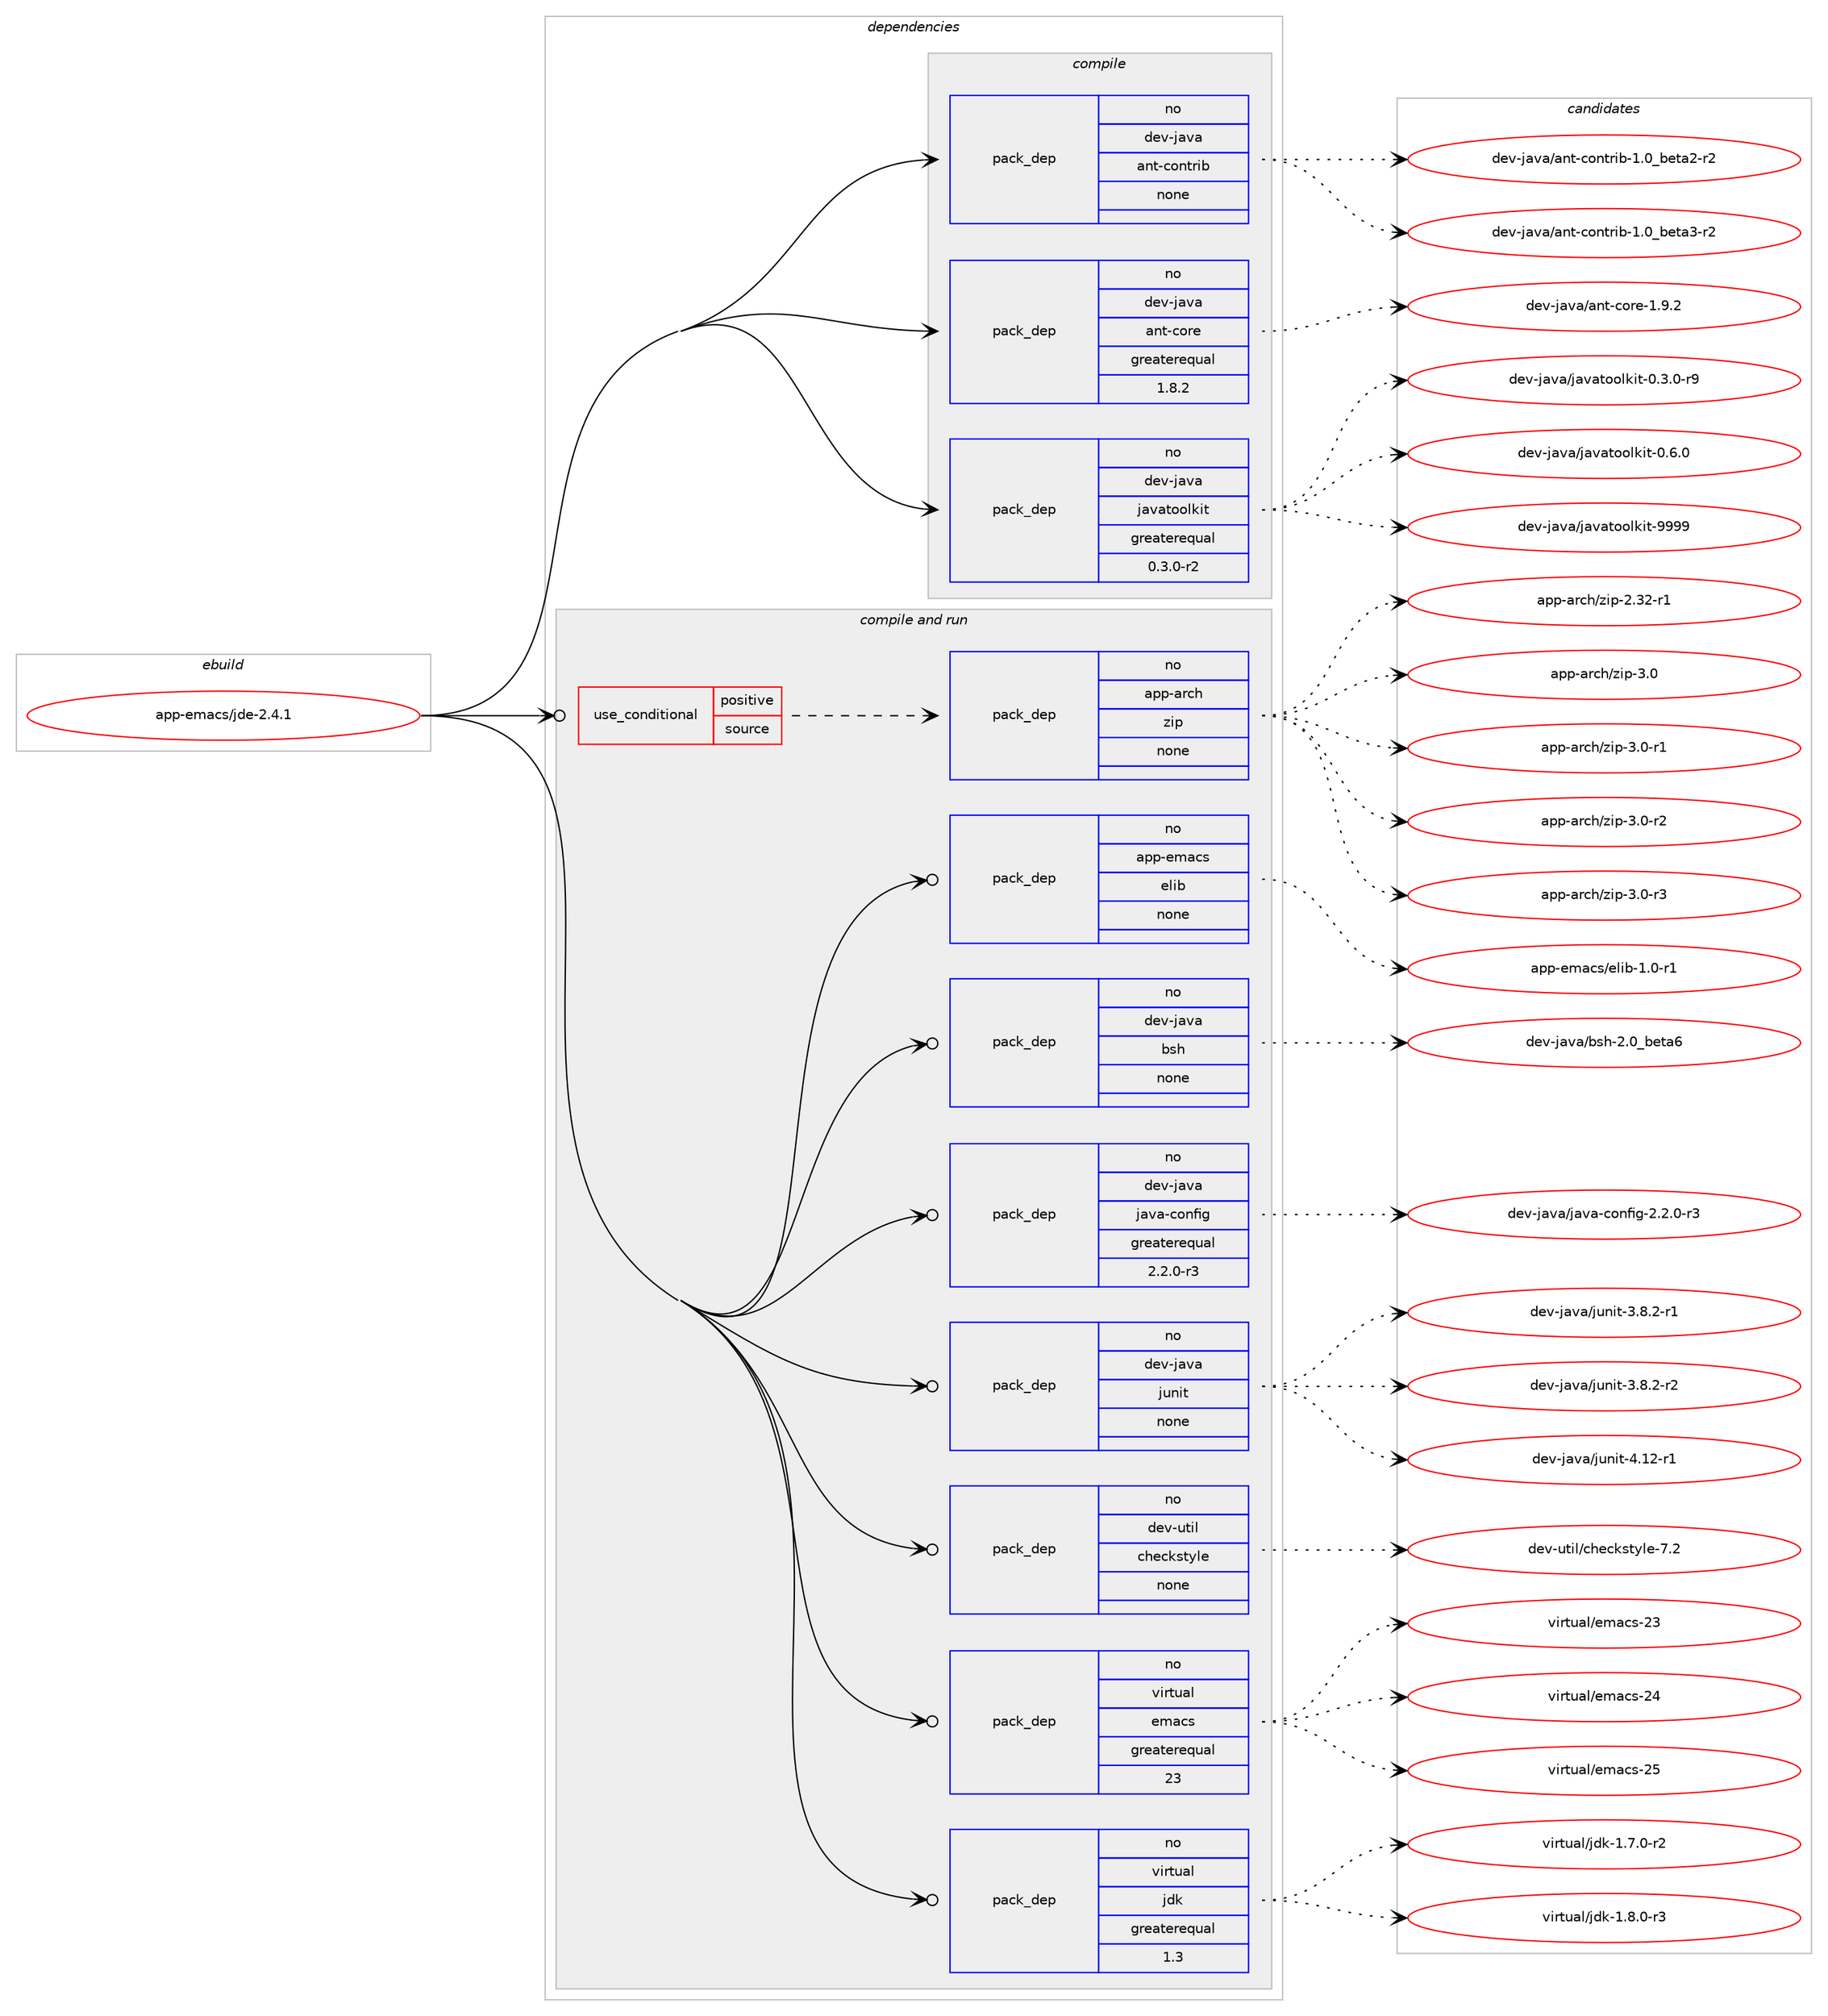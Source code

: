 digraph prolog {

# *************
# Graph options
# *************

newrank=true;
concentrate=true;
compound=true;
graph [rankdir=LR,fontname=Helvetica,fontsize=10,ranksep=1.5];#, ranksep=2.5, nodesep=0.2];
edge  [arrowhead=vee];
node  [fontname=Helvetica,fontsize=10];

# **********
# The ebuild
# **********

subgraph cluster_leftcol {
color=gray;
rank=same;
label=<<i>ebuild</i>>;
id [label="app-emacs/jde-2.4.1", color=red, width=4, href="../app-emacs/jde-2.4.1.svg"];
}

# ****************
# The dependencies
# ****************

subgraph cluster_midcol {
color=gray;
label=<<i>dependencies</i>>;
subgraph cluster_compile {
fillcolor="#eeeeee";
style=filled;
label=<<i>compile</i>>;
subgraph pack14581 {
dependency19917 [label=<<TABLE BORDER="0" CELLBORDER="1" CELLSPACING="0" CELLPADDING="4" WIDTH="220"><TR><TD ROWSPAN="6" CELLPADDING="30">pack_dep</TD></TR><TR><TD WIDTH="110">no</TD></TR><TR><TD>dev-java</TD></TR><TR><TD>ant-contrib</TD></TR><TR><TD>none</TD></TR><TR><TD></TD></TR></TABLE>>, shape=none, color=blue];
}
id:e -> dependency19917:w [weight=20,style="solid",arrowhead="vee"];
subgraph pack14582 {
dependency19918 [label=<<TABLE BORDER="0" CELLBORDER="1" CELLSPACING="0" CELLPADDING="4" WIDTH="220"><TR><TD ROWSPAN="6" CELLPADDING="30">pack_dep</TD></TR><TR><TD WIDTH="110">no</TD></TR><TR><TD>dev-java</TD></TR><TR><TD>ant-core</TD></TR><TR><TD>greaterequal</TD></TR><TR><TD>1.8.2</TD></TR></TABLE>>, shape=none, color=blue];
}
id:e -> dependency19918:w [weight=20,style="solid",arrowhead="vee"];
subgraph pack14583 {
dependency19919 [label=<<TABLE BORDER="0" CELLBORDER="1" CELLSPACING="0" CELLPADDING="4" WIDTH="220"><TR><TD ROWSPAN="6" CELLPADDING="30">pack_dep</TD></TR><TR><TD WIDTH="110">no</TD></TR><TR><TD>dev-java</TD></TR><TR><TD>javatoolkit</TD></TR><TR><TD>greaterequal</TD></TR><TR><TD>0.3.0-r2</TD></TR></TABLE>>, shape=none, color=blue];
}
id:e -> dependency19919:w [weight=20,style="solid",arrowhead="vee"];
}
subgraph cluster_compileandrun {
fillcolor="#eeeeee";
style=filled;
label=<<i>compile and run</i>>;
subgraph cond4926 {
dependency19920 [label=<<TABLE BORDER="0" CELLBORDER="1" CELLSPACING="0" CELLPADDING="4"><TR><TD ROWSPAN="3" CELLPADDING="10">use_conditional</TD></TR><TR><TD>positive</TD></TR><TR><TD>source</TD></TR></TABLE>>, shape=none, color=red];
subgraph pack14584 {
dependency19921 [label=<<TABLE BORDER="0" CELLBORDER="1" CELLSPACING="0" CELLPADDING="4" WIDTH="220"><TR><TD ROWSPAN="6" CELLPADDING="30">pack_dep</TD></TR><TR><TD WIDTH="110">no</TD></TR><TR><TD>app-arch</TD></TR><TR><TD>zip</TD></TR><TR><TD>none</TD></TR><TR><TD></TD></TR></TABLE>>, shape=none, color=blue];
}
dependency19920:e -> dependency19921:w [weight=20,style="dashed",arrowhead="vee"];
}
id:e -> dependency19920:w [weight=20,style="solid",arrowhead="odotvee"];
subgraph pack14585 {
dependency19922 [label=<<TABLE BORDER="0" CELLBORDER="1" CELLSPACING="0" CELLPADDING="4" WIDTH="220"><TR><TD ROWSPAN="6" CELLPADDING="30">pack_dep</TD></TR><TR><TD WIDTH="110">no</TD></TR><TR><TD>app-emacs</TD></TR><TR><TD>elib</TD></TR><TR><TD>none</TD></TR><TR><TD></TD></TR></TABLE>>, shape=none, color=blue];
}
id:e -> dependency19922:w [weight=20,style="solid",arrowhead="odotvee"];
subgraph pack14586 {
dependency19923 [label=<<TABLE BORDER="0" CELLBORDER="1" CELLSPACING="0" CELLPADDING="4" WIDTH="220"><TR><TD ROWSPAN="6" CELLPADDING="30">pack_dep</TD></TR><TR><TD WIDTH="110">no</TD></TR><TR><TD>dev-java</TD></TR><TR><TD>bsh</TD></TR><TR><TD>none</TD></TR><TR><TD></TD></TR></TABLE>>, shape=none, color=blue];
}
id:e -> dependency19923:w [weight=20,style="solid",arrowhead="odotvee"];
subgraph pack14587 {
dependency19924 [label=<<TABLE BORDER="0" CELLBORDER="1" CELLSPACING="0" CELLPADDING="4" WIDTH="220"><TR><TD ROWSPAN="6" CELLPADDING="30">pack_dep</TD></TR><TR><TD WIDTH="110">no</TD></TR><TR><TD>dev-java</TD></TR><TR><TD>java-config</TD></TR><TR><TD>greaterequal</TD></TR><TR><TD>2.2.0-r3</TD></TR></TABLE>>, shape=none, color=blue];
}
id:e -> dependency19924:w [weight=20,style="solid",arrowhead="odotvee"];
subgraph pack14588 {
dependency19925 [label=<<TABLE BORDER="0" CELLBORDER="1" CELLSPACING="0" CELLPADDING="4" WIDTH="220"><TR><TD ROWSPAN="6" CELLPADDING="30">pack_dep</TD></TR><TR><TD WIDTH="110">no</TD></TR><TR><TD>dev-java</TD></TR><TR><TD>junit</TD></TR><TR><TD>none</TD></TR><TR><TD></TD></TR></TABLE>>, shape=none, color=blue];
}
id:e -> dependency19925:w [weight=20,style="solid",arrowhead="odotvee"];
subgraph pack14589 {
dependency19926 [label=<<TABLE BORDER="0" CELLBORDER="1" CELLSPACING="0" CELLPADDING="4" WIDTH="220"><TR><TD ROWSPAN="6" CELLPADDING="30">pack_dep</TD></TR><TR><TD WIDTH="110">no</TD></TR><TR><TD>dev-util</TD></TR><TR><TD>checkstyle</TD></TR><TR><TD>none</TD></TR><TR><TD></TD></TR></TABLE>>, shape=none, color=blue];
}
id:e -> dependency19926:w [weight=20,style="solid",arrowhead="odotvee"];
subgraph pack14590 {
dependency19927 [label=<<TABLE BORDER="0" CELLBORDER="1" CELLSPACING="0" CELLPADDING="4" WIDTH="220"><TR><TD ROWSPAN="6" CELLPADDING="30">pack_dep</TD></TR><TR><TD WIDTH="110">no</TD></TR><TR><TD>virtual</TD></TR><TR><TD>emacs</TD></TR><TR><TD>greaterequal</TD></TR><TR><TD>23</TD></TR></TABLE>>, shape=none, color=blue];
}
id:e -> dependency19927:w [weight=20,style="solid",arrowhead="odotvee"];
subgraph pack14591 {
dependency19928 [label=<<TABLE BORDER="0" CELLBORDER="1" CELLSPACING="0" CELLPADDING="4" WIDTH="220"><TR><TD ROWSPAN="6" CELLPADDING="30">pack_dep</TD></TR><TR><TD WIDTH="110">no</TD></TR><TR><TD>virtual</TD></TR><TR><TD>jdk</TD></TR><TR><TD>greaterequal</TD></TR><TR><TD>1.3</TD></TR></TABLE>>, shape=none, color=blue];
}
id:e -> dependency19928:w [weight=20,style="solid",arrowhead="odotvee"];
}
subgraph cluster_run {
fillcolor="#eeeeee";
style=filled;
label=<<i>run</i>>;
}
}

# **************
# The candidates
# **************

subgraph cluster_choices {
rank=same;
color=gray;
label=<<i>candidates</i>>;

subgraph choice14581 {
color=black;
nodesep=1;
choice100101118451069711897479711011645991111101161141059845494648959810111697504511450 [label="dev-java/ant-contrib-1.0_beta2-r2", color=red, width=4,href="../dev-java/ant-contrib-1.0_beta2-r2.svg"];
choice100101118451069711897479711011645991111101161141059845494648959810111697514511450 [label="dev-java/ant-contrib-1.0_beta3-r2", color=red, width=4,href="../dev-java/ant-contrib-1.0_beta3-r2.svg"];
dependency19917:e -> choice100101118451069711897479711011645991111101161141059845494648959810111697504511450:w [style=dotted,weight="100"];
dependency19917:e -> choice100101118451069711897479711011645991111101161141059845494648959810111697514511450:w [style=dotted,weight="100"];
}
subgraph choice14582 {
color=black;
nodesep=1;
choice10010111845106971189747971101164599111114101454946574650 [label="dev-java/ant-core-1.9.2", color=red, width=4,href="../dev-java/ant-core-1.9.2.svg"];
dependency19918:e -> choice10010111845106971189747971101164599111114101454946574650:w [style=dotted,weight="100"];
}
subgraph choice14583 {
color=black;
nodesep=1;
choice1001011184510697118974710697118971161111111081071051164548465146484511457 [label="dev-java/javatoolkit-0.3.0-r9", color=red, width=4,href="../dev-java/javatoolkit-0.3.0-r9.svg"];
choice100101118451069711897471069711897116111111108107105116454846544648 [label="dev-java/javatoolkit-0.6.0", color=red, width=4,href="../dev-java/javatoolkit-0.6.0.svg"];
choice1001011184510697118974710697118971161111111081071051164557575757 [label="dev-java/javatoolkit-9999", color=red, width=4,href="../dev-java/javatoolkit-9999.svg"];
dependency19919:e -> choice1001011184510697118974710697118971161111111081071051164548465146484511457:w [style=dotted,weight="100"];
dependency19919:e -> choice100101118451069711897471069711897116111111108107105116454846544648:w [style=dotted,weight="100"];
dependency19919:e -> choice1001011184510697118974710697118971161111111081071051164557575757:w [style=dotted,weight="100"];
}
subgraph choice14584 {
color=black;
nodesep=1;
choice971121124597114991044712210511245504651504511449 [label="app-arch/zip-2.32-r1", color=red, width=4,href="../app-arch/zip-2.32-r1.svg"];
choice971121124597114991044712210511245514648 [label="app-arch/zip-3.0", color=red, width=4,href="../app-arch/zip-3.0.svg"];
choice9711211245971149910447122105112455146484511449 [label="app-arch/zip-3.0-r1", color=red, width=4,href="../app-arch/zip-3.0-r1.svg"];
choice9711211245971149910447122105112455146484511450 [label="app-arch/zip-3.0-r2", color=red, width=4,href="../app-arch/zip-3.0-r2.svg"];
choice9711211245971149910447122105112455146484511451 [label="app-arch/zip-3.0-r3", color=red, width=4,href="../app-arch/zip-3.0-r3.svg"];
dependency19921:e -> choice971121124597114991044712210511245504651504511449:w [style=dotted,weight="100"];
dependency19921:e -> choice971121124597114991044712210511245514648:w [style=dotted,weight="100"];
dependency19921:e -> choice9711211245971149910447122105112455146484511449:w [style=dotted,weight="100"];
dependency19921:e -> choice9711211245971149910447122105112455146484511450:w [style=dotted,weight="100"];
dependency19921:e -> choice9711211245971149910447122105112455146484511451:w [style=dotted,weight="100"];
}
subgraph choice14585 {
color=black;
nodesep=1;
choice971121124510110997991154710110810598454946484511449 [label="app-emacs/elib-1.0-r1", color=red, width=4,href="../app-emacs/elib-1.0-r1.svg"];
dependency19922:e -> choice971121124510110997991154710110810598454946484511449:w [style=dotted,weight="100"];
}
subgraph choice14586 {
color=black;
nodesep=1;
choice10010111845106971189747981151044550464895981011169754 [label="dev-java/bsh-2.0_beta6", color=red, width=4,href="../dev-java/bsh-2.0_beta6.svg"];
dependency19923:e -> choice10010111845106971189747981151044550464895981011169754:w [style=dotted,weight="100"];
}
subgraph choice14587 {
color=black;
nodesep=1;
choice10010111845106971189747106971189745991111101021051034550465046484511451 [label="dev-java/java-config-2.2.0-r3", color=red, width=4,href="../dev-java/java-config-2.2.0-r3.svg"];
dependency19924:e -> choice10010111845106971189747106971189745991111101021051034550465046484511451:w [style=dotted,weight="100"];
}
subgraph choice14588 {
color=black;
nodesep=1;
choice100101118451069711897471061171101051164551465646504511449 [label="dev-java/junit-3.8.2-r1", color=red, width=4,href="../dev-java/junit-3.8.2-r1.svg"];
choice100101118451069711897471061171101051164551465646504511450 [label="dev-java/junit-3.8.2-r2", color=red, width=4,href="../dev-java/junit-3.8.2-r2.svg"];
choice1001011184510697118974710611711010511645524649504511449 [label="dev-java/junit-4.12-r1", color=red, width=4,href="../dev-java/junit-4.12-r1.svg"];
dependency19925:e -> choice100101118451069711897471061171101051164551465646504511449:w [style=dotted,weight="100"];
dependency19925:e -> choice100101118451069711897471061171101051164551465646504511450:w [style=dotted,weight="100"];
dependency19925:e -> choice1001011184510697118974710611711010511645524649504511449:w [style=dotted,weight="100"];
}
subgraph choice14589 {
color=black;
nodesep=1;
choice1001011184511711610510847991041019910711511612110810145554650 [label="dev-util/checkstyle-7.2", color=red, width=4,href="../dev-util/checkstyle-7.2.svg"];
dependency19926:e -> choice1001011184511711610510847991041019910711511612110810145554650:w [style=dotted,weight="100"];
}
subgraph choice14590 {
color=black;
nodesep=1;
choice11810511411611797108471011099799115455051 [label="virtual/emacs-23", color=red, width=4,href="../virtual/emacs-23.svg"];
choice11810511411611797108471011099799115455052 [label="virtual/emacs-24", color=red, width=4,href="../virtual/emacs-24.svg"];
choice11810511411611797108471011099799115455053 [label="virtual/emacs-25", color=red, width=4,href="../virtual/emacs-25.svg"];
dependency19927:e -> choice11810511411611797108471011099799115455051:w [style=dotted,weight="100"];
dependency19927:e -> choice11810511411611797108471011099799115455052:w [style=dotted,weight="100"];
dependency19927:e -> choice11810511411611797108471011099799115455053:w [style=dotted,weight="100"];
}
subgraph choice14591 {
color=black;
nodesep=1;
choice11810511411611797108471061001074549465546484511450 [label="virtual/jdk-1.7.0-r2", color=red, width=4,href="../virtual/jdk-1.7.0-r2.svg"];
choice11810511411611797108471061001074549465646484511451 [label="virtual/jdk-1.8.0-r3", color=red, width=4,href="../virtual/jdk-1.8.0-r3.svg"];
dependency19928:e -> choice11810511411611797108471061001074549465546484511450:w [style=dotted,weight="100"];
dependency19928:e -> choice11810511411611797108471061001074549465646484511451:w [style=dotted,weight="100"];
}
}

}
